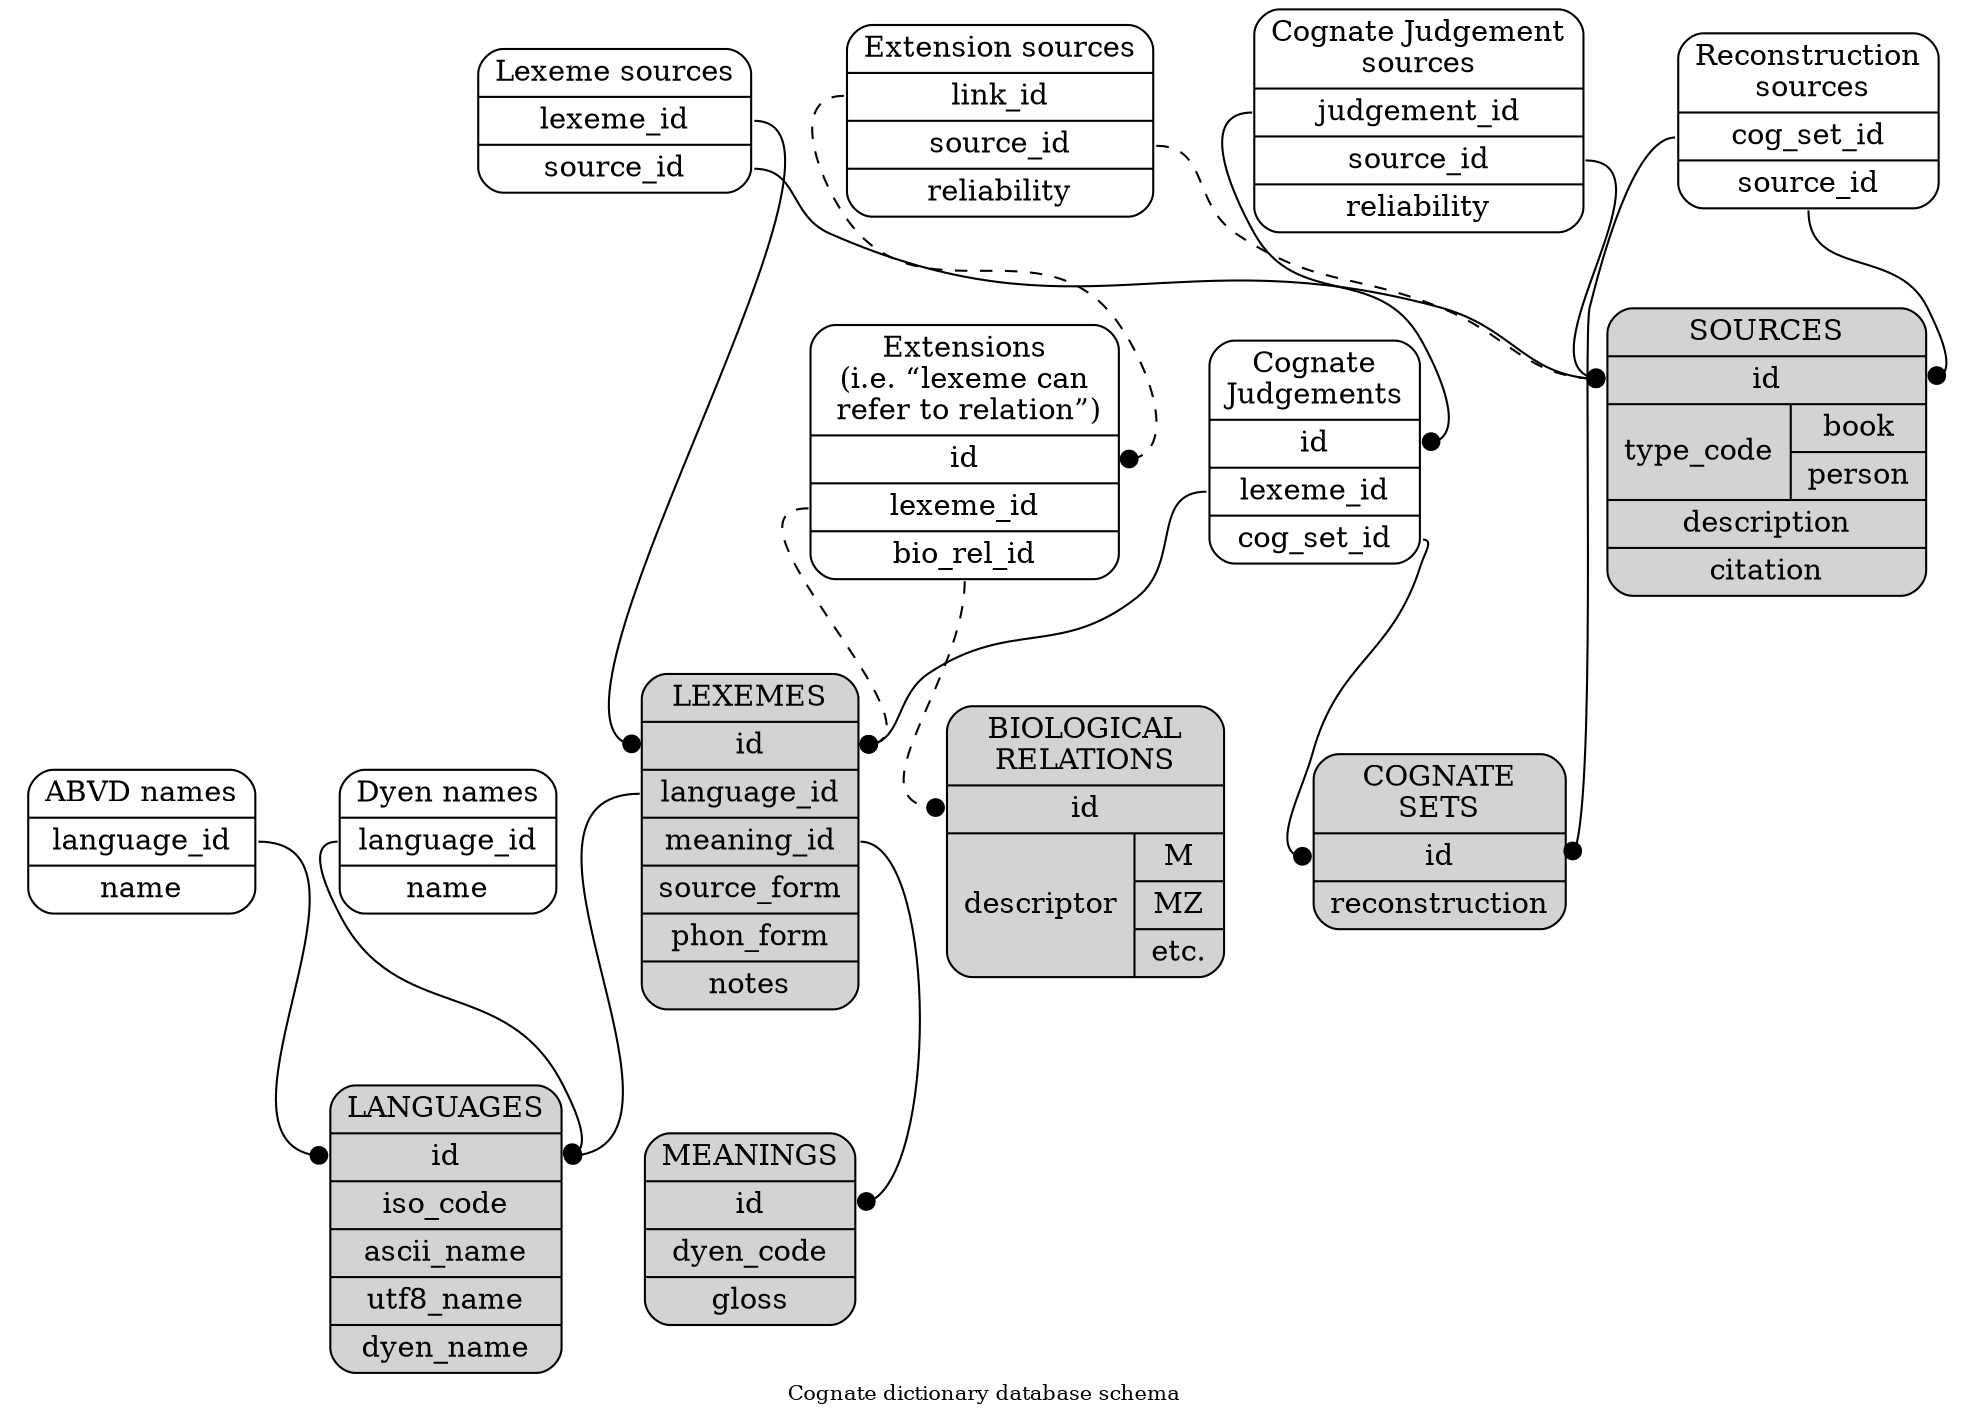 digraph g { // neato -Tpdf -O database_structure.dot
  ordering=out;
  fontsize=10;
  overlap=scale;
  splines=true;
  sep=0.2;
  ratio=0.7;
  label="Cognate dictionary database schema";
  node [shape=Mrecord];
  edge [arrowhead=dot];

  lexeme [pos="2,3!",style=filled,
	label="{LEXEMES |<id> id |<lid> language_id |<mid> meaning_id | source_form | phon_form | notes }"];
  source [pos="7,3!",style=filled,
	label="{SOURCES |<id> id |{type_code |{book | person}}| description | citation }"];
  meaning [pos="1,2!",style=filled,
	label="{MEANINGS |<id> id | dyen_code | gloss }"];
  language [pos="1,4!",style=filled,
	label="{LANGUAGES |<id> id | iso_code | ascii_name | utf8_name | dyen_name}"];
  cogset [pos="4,4!",style=filled,
	label="{COGNATE\nSETS |<id> id | reconstruction}"];
  biological [pos="4,1!",style=filled,
	label="{BIOLOGICAL\nRELATIONS | <id> id |{descriptor |{M | MZ | etc.}}}"];
  dyen_name [pos="0,4.5!",
	label="{Dyen names |<lid> language_id | name}"];
  abvd_name [pos="0,3.5!",
	label="{ABVD names |<lid> language_id | name}"];

  // Many to many tables
  judgement [pos="3,4.5!",
	label="{Cognate\nJudgements |<id> id |<fid> lexeme_id |<cid> cog_set_id}"];
  formsource [pos="5,3!",
	label="{Lexeme sources |<fid> lexeme_id |<sid> source_id}"];
  judgesource [pos="5,5!",
	label="{Cognate Judgement\nsources |<jid> judgement_id |<sid> source_id | reliability}"];
  cogsource [pos="5,4!",
	label="{Reconstruction\n sources |<cid> cog_set_id |<sid> source_id}"];
  formbio [pos="3,2!",
	label="{Extensions\n(i.e. “lexeme can\n  refer to relation”) |<id> id |<fid> lexeme_id |<bid> bio_rel_id}"];
  biosource [pos="5,2!",
	label="{Extension sources |<lid> link_id |<sid> source_id | reliability}"];

  // meaning [pos="1,1!"];	
  // language [pos="1,2!"];
  // lexeme [pos="2,1.5!"];
  // formsource [pos="4,1!"];
  // judgesource [pos="4.5,2.5!"];
  // cogsource [pos="5,1.5!"];
  // source [pos="6,1.5!"];
  // cogset [pos="4,1.5!"];
  // judgement [pos="3,2!"];
  // biological [pos="4,0!"];
  // formbio [pos="3,0.5!"];

  judgement:fid -> lexeme:id [weight=8]; 
  judgement:cid -> cogset:id [weight=8];
  formsource:fid -> lexeme:id;
  formsource:sid -> source:id;
  judgesource:jid -> judgement:id;
  judgesource:sid -> source:id;
  cogsource:cid -> cogset:id;
  cogsource:sid -> source:id;
  lexeme:lid -> language:id;
  lexeme:mid -> meaning:id;

  formbio:fid -> lexeme:id [style=dashed];
  formbio:bid -> biological:id [style=dashed];
  biosource:lid -> formbio:id [style=dashed];
  biosource:sid -> source:id [style=dashed];

  dyen_name:lid -> language:id;
  abvd_name:lid -> language:id;
}
